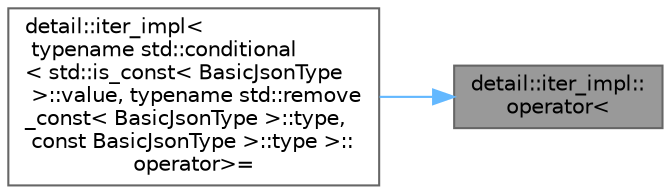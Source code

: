 digraph "detail::iter_impl::operator&lt;"
{
 // LATEX_PDF_SIZE
  bgcolor="transparent";
  edge [fontname=Helvetica,fontsize=10,labelfontname=Helvetica,labelfontsize=10];
  node [fontname=Helvetica,fontsize=10,shape=box,height=0.2,width=0.4];
  rankdir="RL";
  Node1 [id="Node000001",label="detail::iter_impl::\loperator\<",height=0.2,width=0.4,color="gray40", fillcolor="grey60", style="filled", fontcolor="black",tooltip="comparison: smaller"];
  Node1 -> Node2 [id="edge1_Node000001_Node000002",dir="back",color="steelblue1",style="solid",tooltip=" "];
  Node2 [id="Node000002",label="detail::iter_impl\<\l typename std::conditional\l\< std::is_const\< BasicJsonType\l \>::value, typename std::remove\l_const\< BasicJsonType \>::type,\l const BasicJsonType \>::type \>::\loperator\>=",height=0.2,width=0.4,color="grey40", fillcolor="white", style="filled",URL="$classdetail_1_1iter__impl.html#a25a3a8e85eb37727487f210f5304a48e",tooltip=" "];
}
